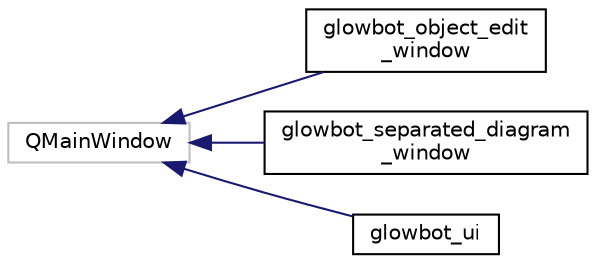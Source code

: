 digraph "Graphical Class Hierarchy"
{
  edge [fontname="Helvetica",fontsize="10",labelfontname="Helvetica",labelfontsize="10"];
  node [fontname="Helvetica",fontsize="10",shape=record];
  rankdir="LR";
  Node16 [label="QMainWindow",height=0.2,width=0.4,color="grey75", fillcolor="white", style="filled"];
  Node16 -> Node0 [dir="back",color="midnightblue",fontsize="10",style="solid",fontname="Helvetica"];
  Node0 [label="glowbot_object_edit\l_window",height=0.2,width=0.4,color="black", fillcolor="white", style="filled",URL="$classglowbot__object__edit__window.html"];
  Node16 -> Node18 [dir="back",color="midnightblue",fontsize="10",style="solid",fontname="Helvetica"];
  Node18 [label="glowbot_separated_diagram\l_window",height=0.2,width=0.4,color="black", fillcolor="white", style="filled",URL="$classglowbot__separated__diagram__window.html"];
  Node16 -> Node19 [dir="back",color="midnightblue",fontsize="10",style="solid",fontname="Helvetica"];
  Node19 [label="glowbot_ui",height=0.2,width=0.4,color="black", fillcolor="white", style="filled",URL="$classglowbot__ui.html"];
}
